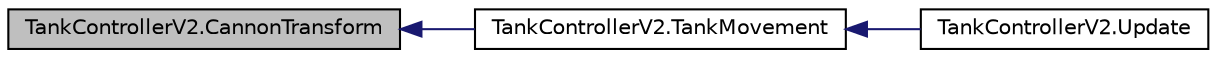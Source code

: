 digraph "TankControllerV2.CannonTransform"
{
  edge [fontname="Helvetica",fontsize="10",labelfontname="Helvetica",labelfontsize="10"];
  node [fontname="Helvetica",fontsize="10",shape=record];
  rankdir="LR";
  Node4 [label="TankControllerV2.CannonTransform",height=0.2,width=0.4,color="black", fillcolor="grey75", style="filled", fontcolor="black"];
  Node4 -> Node5 [dir="back",color="midnightblue",fontsize="10",style="solid",fontname="Helvetica"];
  Node5 [label="TankControllerV2.TankMovement",height=0.2,width=0.4,color="black", fillcolor="white", style="filled",URL="$class_tank_controller_v2.html#aec03651343bf15b104b0672bd46e66b1",tooltip="The Tank Movement with all the key controls "];
  Node5 -> Node6 [dir="back",color="midnightblue",fontsize="10",style="solid",fontname="Helvetica"];
  Node6 [label="TankControllerV2.Update",height=0.2,width=0.4,color="black", fillcolor="white", style="filled",URL="$class_tank_controller_v2.html#a2b89b9a0368bb90656b15c8a0914dbbb",tooltip="the NPC will always be true. whenever the player feels like playing as the tank he or she will be abl..."];
}
